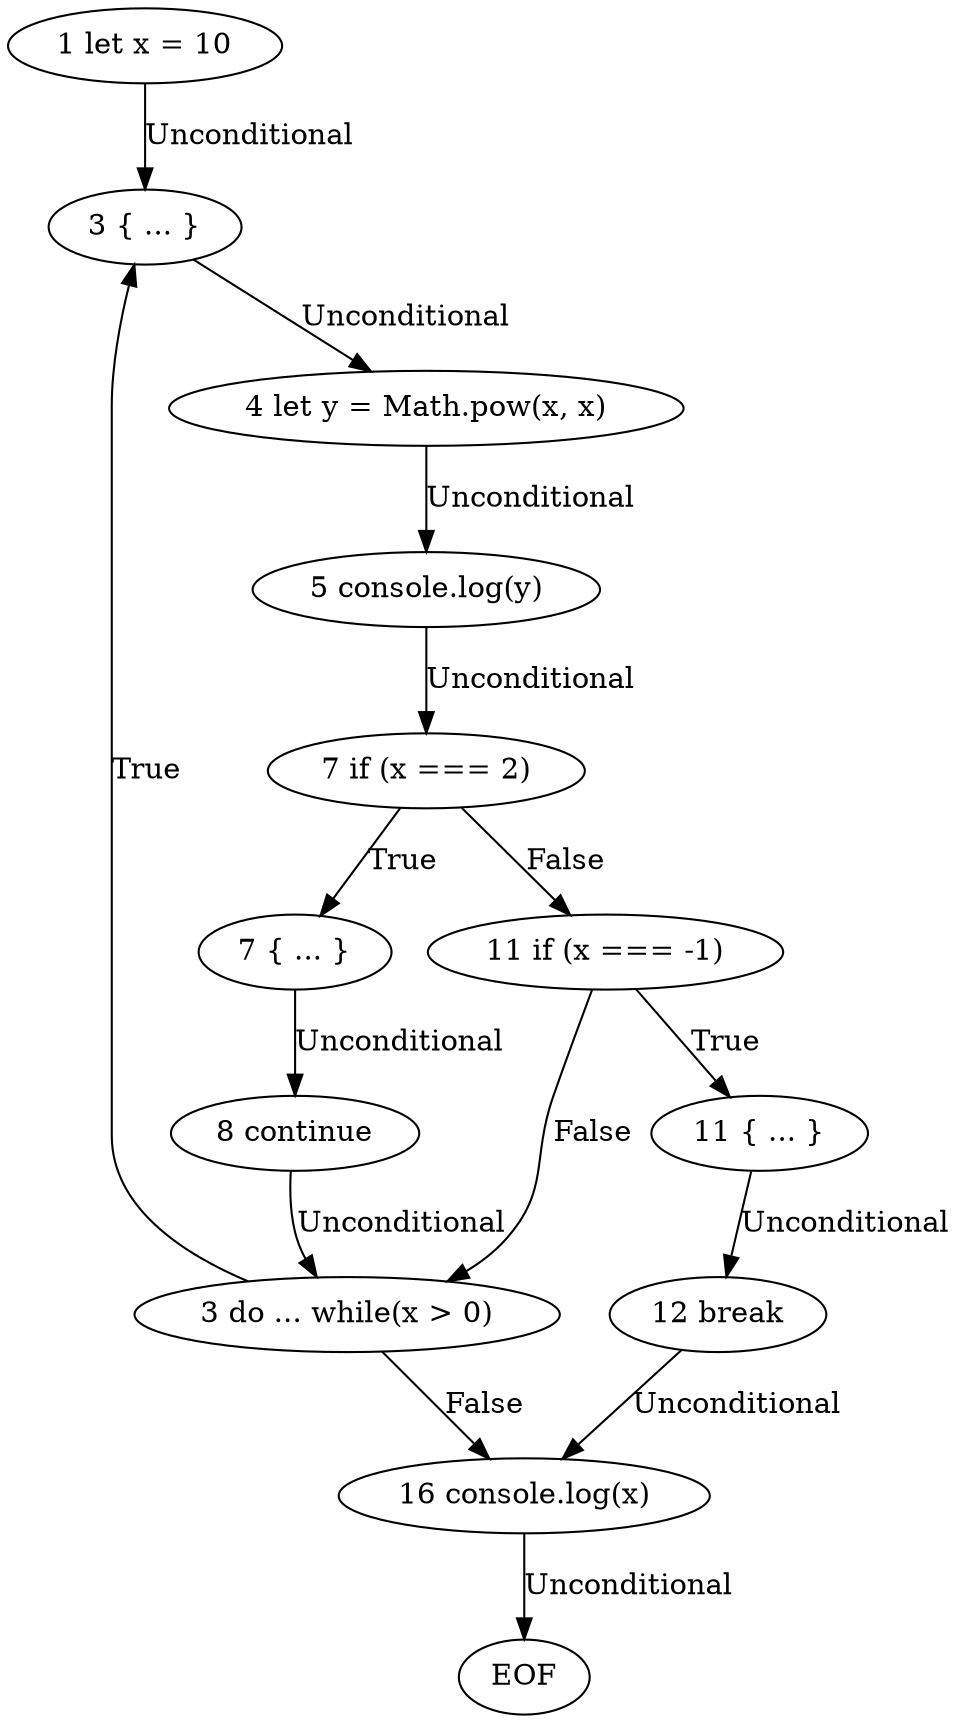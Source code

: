 digraph cfg {
  "0" [ label = "1 let x = 10" ];
  "1" [ label = "3 do ... while(x > 0)" ];
  "2" [ label = "3 { ... }" ];
  "3" [ label = "4 let y = Math.pow(x, x)" ];
  "4" [ label = "5 console.log(y)" ];
  "5" [ label = "7 if (x === 2)" ];
  "6" [ label = "7 { ... }" ];
  "7" [ label = "8 continue" ];
  "8" [ label = "11 if (x === -1)" ];
  "9" [ label = "11 { ... }" ];
  "10" [ label = "12 break" ];
  "11" [ label = "16 console.log(x)" ];
  "12" [ label = "EOF" ];
  "0" -> "2" [ label = "Unconditional" ];
  "1" -> "2" [ label = "True" ];
  "1" -> "11" [ label = "False" ];
  "2" -> "3" [ label = "Unconditional" ];
  "3" -> "4" [ label = "Unconditional" ];
  "4" -> "5" [ label = "Unconditional" ];
  "5" -> "6" [ label = "True" ];
  "5" -> "8" [ label = "False" ];
  "6" -> "7" [ label = "Unconditional" ];
  "7" -> "1" [ label = "Unconditional" ];
  "8" -> "1" [ label = "False" ];
  "8" -> "9" [ label = "True" ];
  "9" -> "10" [ label = "Unconditional" ];
  "10" -> "11" [ label = "Unconditional" ];
  "11" -> "12" [ label = "Unconditional" ];
}